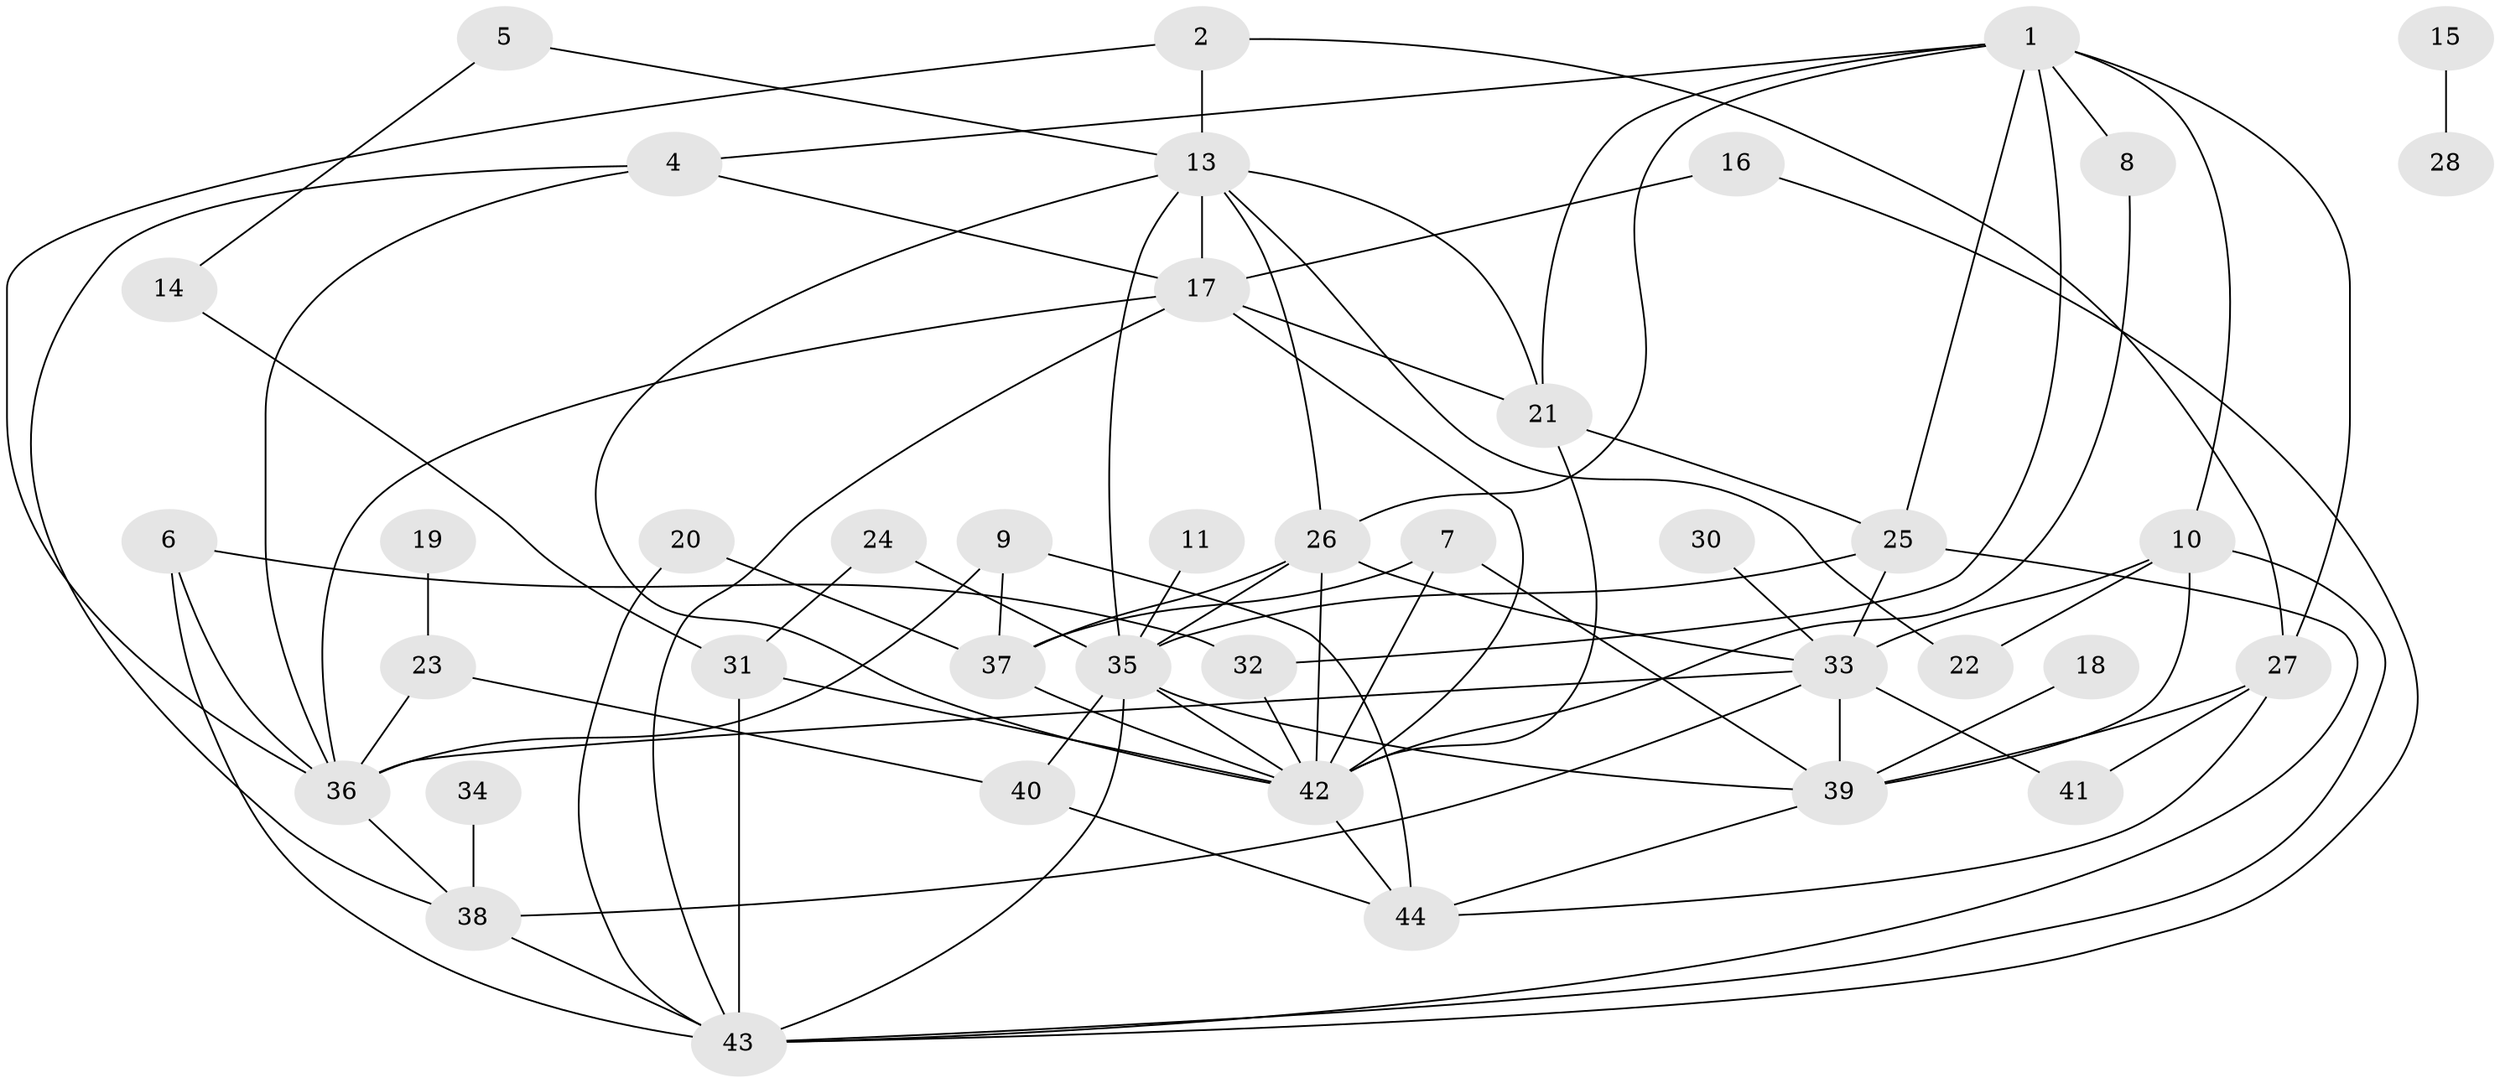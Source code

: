 // original degree distribution, {6: 0.056818181818181816, 4: 0.20454545454545456, 8: 0.011363636363636364, 3: 0.20454545454545456, 1: 0.1590909090909091, 2: 0.23863636363636365, 0: 0.03409090909090909, 5: 0.06818181818181818, 7: 0.022727272727272728}
// Generated by graph-tools (version 1.1) at 2025/49/03/09/25 03:49:08]
// undirected, 41 vertices, 84 edges
graph export_dot {
graph [start="1"]
  node [color=gray90,style=filled];
  1;
  2;
  4;
  5;
  6;
  7;
  8;
  9;
  10;
  11;
  13;
  14;
  15;
  16;
  17;
  18;
  19;
  20;
  21;
  22;
  23;
  24;
  25;
  26;
  27;
  28;
  30;
  31;
  32;
  33;
  34;
  35;
  36;
  37;
  38;
  39;
  40;
  41;
  42;
  43;
  44;
  1 -- 4 [weight=1.0];
  1 -- 8 [weight=2.0];
  1 -- 10 [weight=1.0];
  1 -- 21 [weight=1.0];
  1 -- 25 [weight=1.0];
  1 -- 26 [weight=1.0];
  1 -- 27 [weight=1.0];
  1 -- 32 [weight=2.0];
  2 -- 13 [weight=1.0];
  2 -- 27 [weight=1.0];
  2 -- 36 [weight=1.0];
  4 -- 17 [weight=1.0];
  4 -- 36 [weight=1.0];
  4 -- 38 [weight=1.0];
  5 -- 13 [weight=1.0];
  5 -- 14 [weight=1.0];
  6 -- 32 [weight=1.0];
  6 -- 36 [weight=1.0];
  6 -- 43 [weight=1.0];
  7 -- 37 [weight=1.0];
  7 -- 39 [weight=1.0];
  7 -- 42 [weight=1.0];
  8 -- 42 [weight=1.0];
  9 -- 36 [weight=1.0];
  9 -- 37 [weight=1.0];
  9 -- 44 [weight=1.0];
  10 -- 22 [weight=1.0];
  10 -- 33 [weight=1.0];
  10 -- 39 [weight=1.0];
  10 -- 43 [weight=1.0];
  11 -- 35 [weight=1.0];
  13 -- 17 [weight=1.0];
  13 -- 21 [weight=1.0];
  13 -- 22 [weight=1.0];
  13 -- 26 [weight=1.0];
  13 -- 35 [weight=1.0];
  13 -- 42 [weight=1.0];
  14 -- 31 [weight=1.0];
  15 -- 28 [weight=1.0];
  16 -- 17 [weight=1.0];
  16 -- 43 [weight=1.0];
  17 -- 21 [weight=1.0];
  17 -- 36 [weight=1.0];
  17 -- 42 [weight=1.0];
  17 -- 43 [weight=1.0];
  18 -- 39 [weight=1.0];
  19 -- 23 [weight=1.0];
  20 -- 37 [weight=1.0];
  20 -- 43 [weight=1.0];
  21 -- 25 [weight=1.0];
  21 -- 42 [weight=1.0];
  23 -- 36 [weight=1.0];
  23 -- 40 [weight=1.0];
  24 -- 31 [weight=1.0];
  24 -- 35 [weight=1.0];
  25 -- 33 [weight=1.0];
  25 -- 35 [weight=1.0];
  25 -- 43 [weight=1.0];
  26 -- 33 [weight=1.0];
  26 -- 35 [weight=1.0];
  26 -- 37 [weight=1.0];
  26 -- 42 [weight=1.0];
  27 -- 39 [weight=1.0];
  27 -- 41 [weight=1.0];
  27 -- 44 [weight=1.0];
  30 -- 33 [weight=1.0];
  31 -- 42 [weight=1.0];
  31 -- 43 [weight=1.0];
  32 -- 42 [weight=1.0];
  33 -- 36 [weight=1.0];
  33 -- 38 [weight=1.0];
  33 -- 39 [weight=2.0];
  33 -- 41 [weight=1.0];
  34 -- 38 [weight=1.0];
  35 -- 39 [weight=2.0];
  35 -- 40 [weight=1.0];
  35 -- 42 [weight=1.0];
  35 -- 43 [weight=1.0];
  36 -- 38 [weight=1.0];
  37 -- 42 [weight=1.0];
  38 -- 43 [weight=1.0];
  39 -- 44 [weight=1.0];
  40 -- 44 [weight=1.0];
  42 -- 44 [weight=1.0];
}
